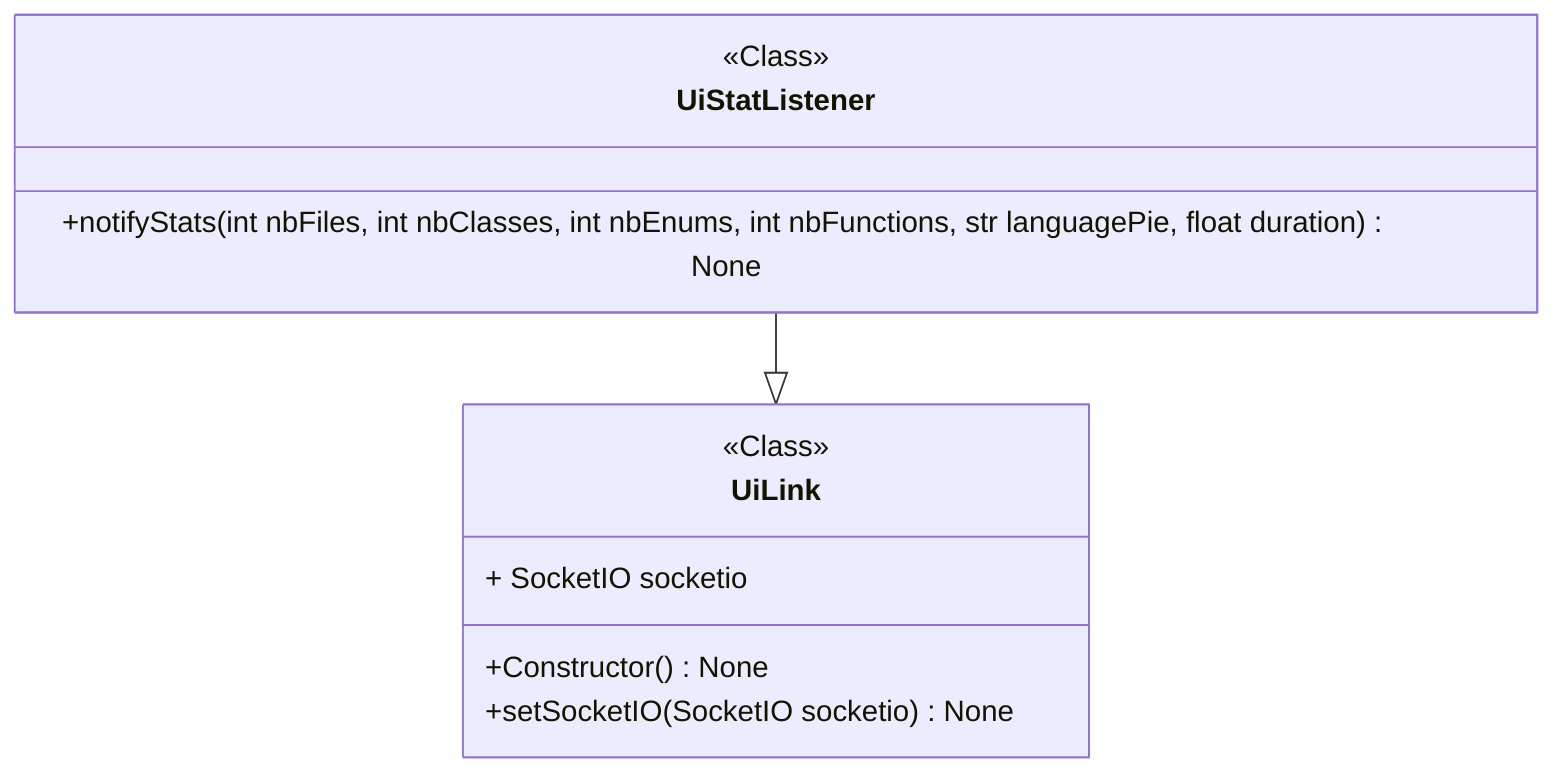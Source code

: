 classDiagram
class UiStatListener {
<<Class>>
+notifyStats(int nbFiles, int nbClasses, int nbEnums, int nbFunctions, str languagePie, float duration) None
}
class UiLink {
<<Class>>
+ SocketIO socketio
+Constructor() None
+setSocketIO(SocketIO socketio) None
}
link UiLink "class££pycodeanalyzer::ui::app::UiLink"
UiStatListener --|> UiLink